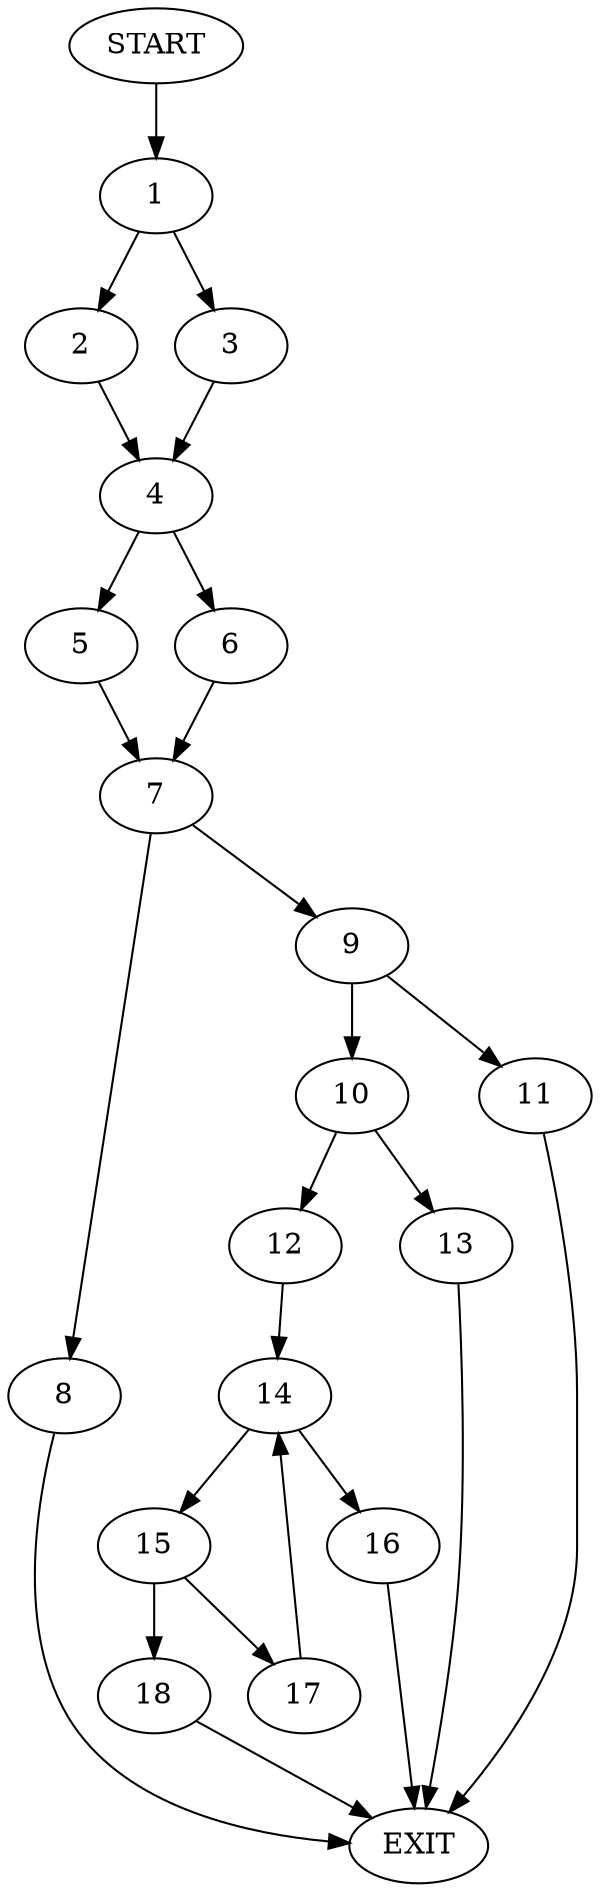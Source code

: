 digraph {
0 [label="START"]
19 [label="EXIT"]
0 -> 1
1 -> 2
1 -> 3
2 -> 4
3 -> 4
4 -> 5
4 -> 6
5 -> 7
6 -> 7
7 -> 8
7 -> 9
8 -> 19
9 -> 10
9 -> 11
11 -> 19
10 -> 12
10 -> 13
13 -> 19
12 -> 14
14 -> 15
14 -> 16
16 -> 19
15 -> 17
15 -> 18
17 -> 14
18 -> 19
}
